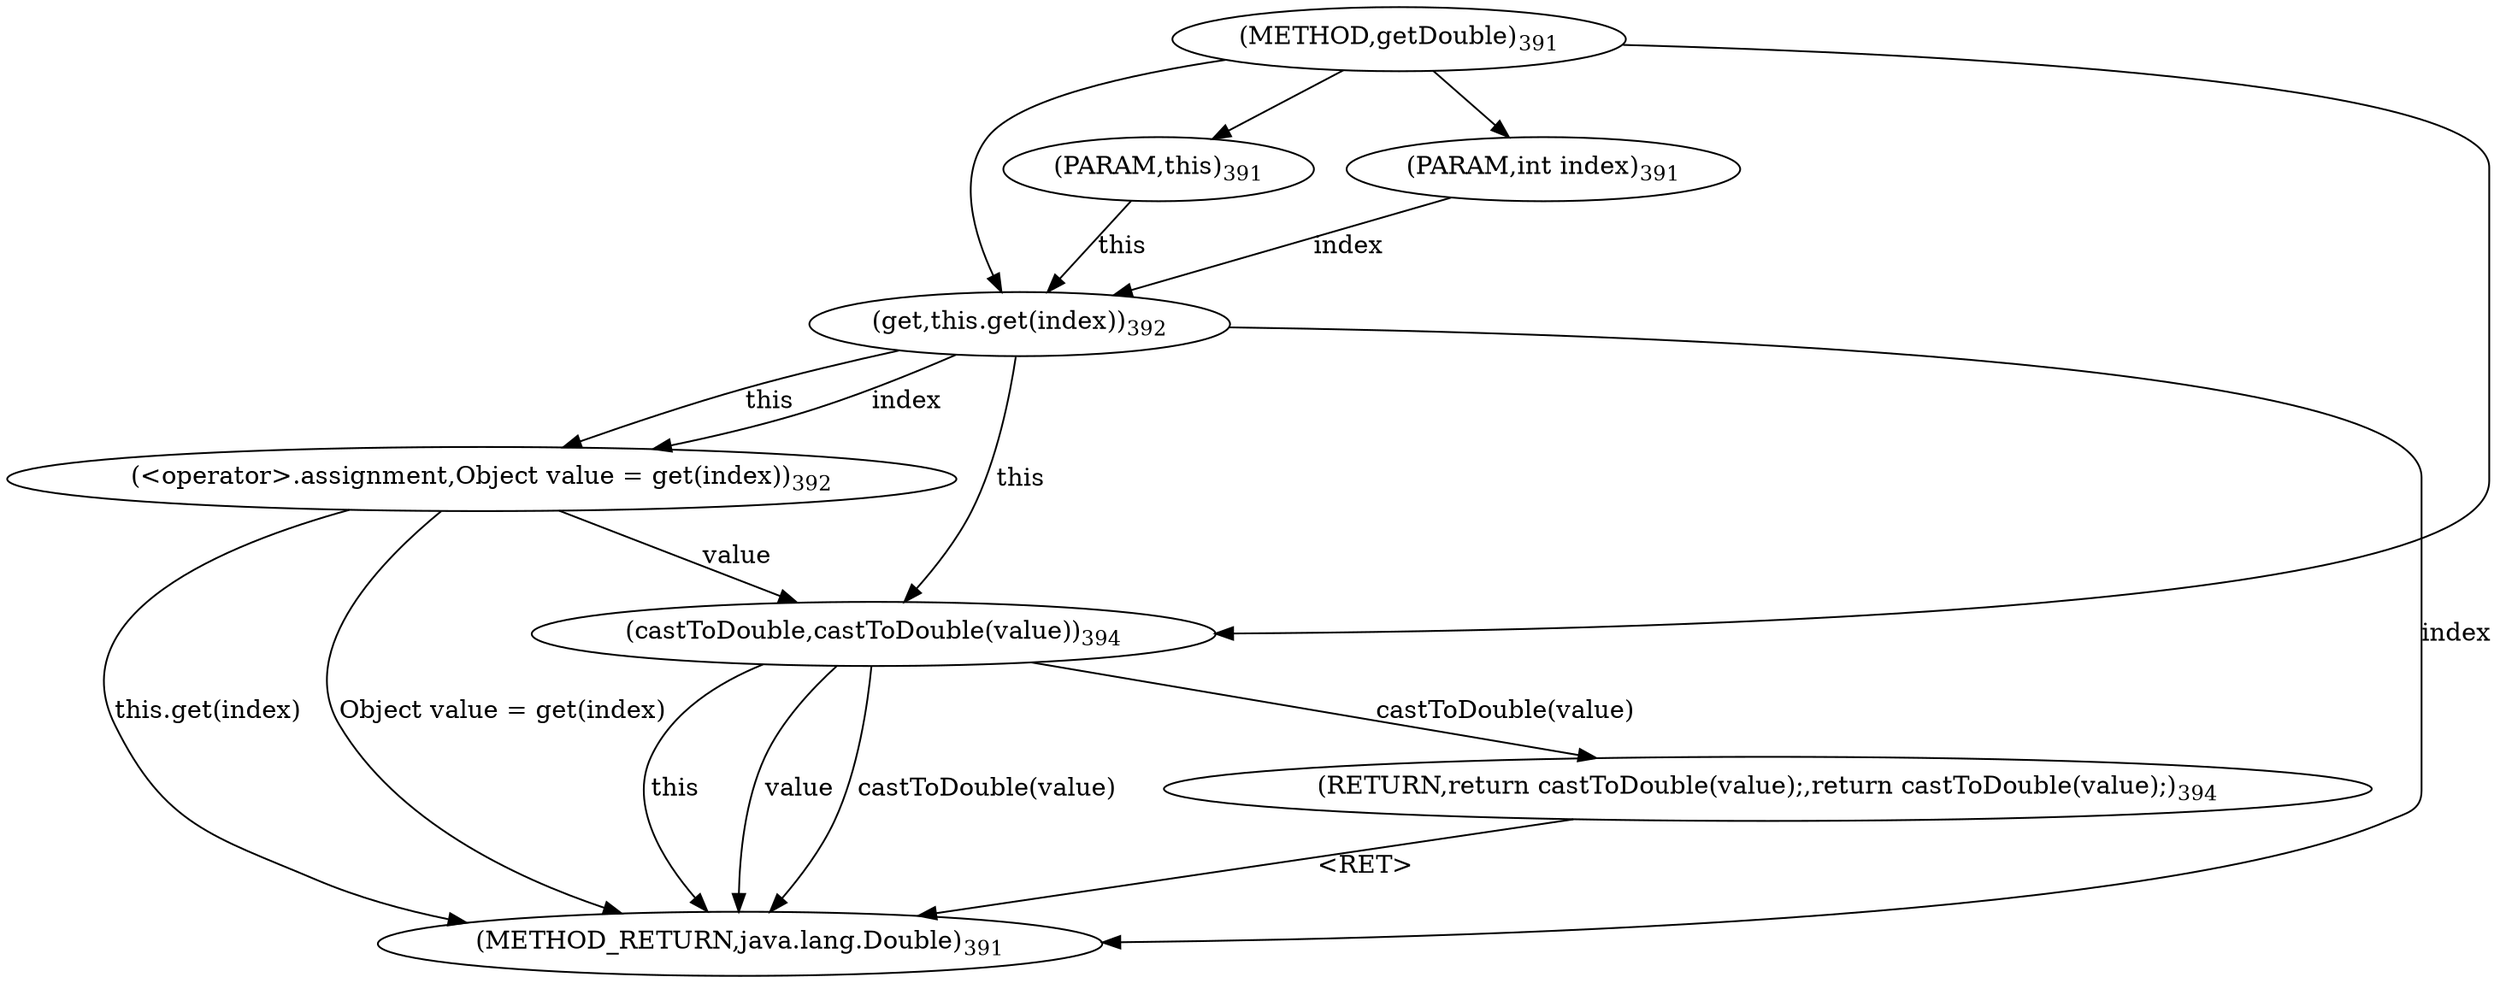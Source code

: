 digraph "getDouble" {  
"1150" [label = <(METHOD,getDouble)<SUB>391</SUB>> ]
"1163" [label = <(METHOD_RETURN,java.lang.Double)<SUB>391</SUB>> ]
"69" [label = <(PARAM,this)<SUB>391</SUB>> ]
"1151" [label = <(PARAM,int index)<SUB>391</SUB>> ]
"1154" [label = <(&lt;operator&gt;.assignment,Object value = get(index))<SUB>392</SUB>> ]
"1158" [label = <(RETURN,return castToDouble(value);,return castToDouble(value);)<SUB>394</SUB>> ]
"1154" [label = <(&lt;operator&gt;.assignment,Object value = get(index))<SUB>392</SUB>> ]
"1154" [label = <(&lt;operator&gt;.assignment,Object value = get(index))<SUB>392</SUB>> ]
"1159" [label = <(castToDouble,castToDouble(value))<SUB>394</SUB>> ]
"1156" [label = <(get,this.get(index))<SUB>392</SUB>> ]
"1156" [label = <(get,this.get(index))<SUB>392</SUB>> ]
"1159" [label = <(castToDouble,castToDouble(value))<SUB>394</SUB>> ]
"1159" [label = <(castToDouble,castToDouble(value))<SUB>394</SUB>> ]
  "1158" -> "1163"  [ label = "&lt;RET&gt;"] 
  "1156" -> "1163"  [ label = "index"] 
  "1154" -> "1163"  [ label = "this.get(index)"] 
  "1154" -> "1163"  [ label = "Object value = get(index)"] 
  "1159" -> "1163"  [ label = "this"] 
  "1159" -> "1163"  [ label = "value"] 
  "1159" -> "1163"  [ label = "castToDouble(value)"] 
  "1150" -> "69" 
  "1150" -> "1151" 
  "1156" -> "1154"  [ label = "this"] 
  "1156" -> "1154"  [ label = "index"] 
  "1159" -> "1158"  [ label = "castToDouble(value)"] 
  "69" -> "1156"  [ label = "this"] 
  "1150" -> "1156" 
  "1151" -> "1156"  [ label = "index"] 
  "1156" -> "1159"  [ label = "this"] 
  "1150" -> "1159" 
  "1154" -> "1159"  [ label = "value"] 
}
